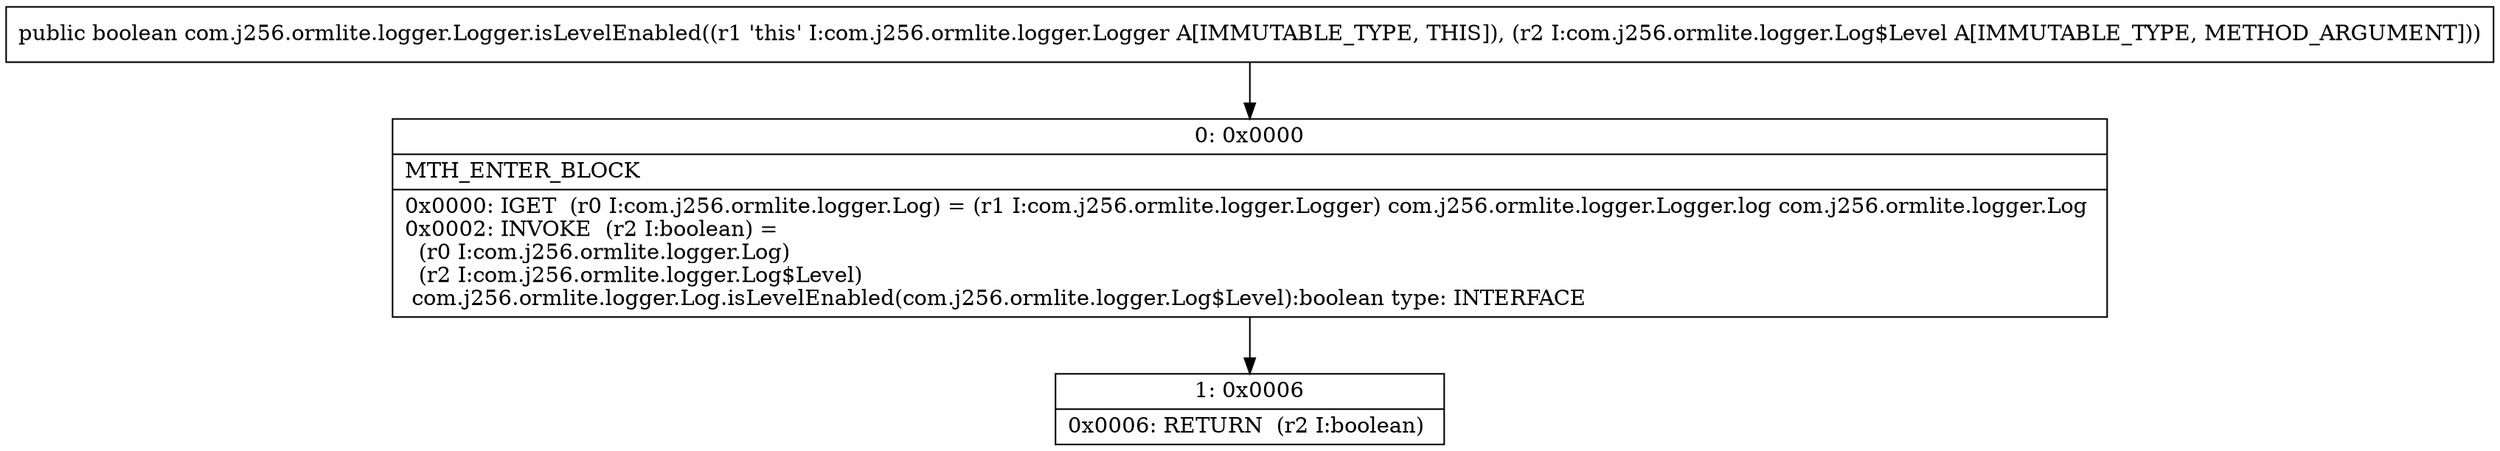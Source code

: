 digraph "CFG forcom.j256.ormlite.logger.Logger.isLevelEnabled(Lcom\/j256\/ormlite\/logger\/Log$Level;)Z" {
Node_0 [shape=record,label="{0\:\ 0x0000|MTH_ENTER_BLOCK\l|0x0000: IGET  (r0 I:com.j256.ormlite.logger.Log) = (r1 I:com.j256.ormlite.logger.Logger) com.j256.ormlite.logger.Logger.log com.j256.ormlite.logger.Log \l0x0002: INVOKE  (r2 I:boolean) = \l  (r0 I:com.j256.ormlite.logger.Log)\l  (r2 I:com.j256.ormlite.logger.Log$Level)\l com.j256.ormlite.logger.Log.isLevelEnabled(com.j256.ormlite.logger.Log$Level):boolean type: INTERFACE \l}"];
Node_1 [shape=record,label="{1\:\ 0x0006|0x0006: RETURN  (r2 I:boolean) \l}"];
MethodNode[shape=record,label="{public boolean com.j256.ormlite.logger.Logger.isLevelEnabled((r1 'this' I:com.j256.ormlite.logger.Logger A[IMMUTABLE_TYPE, THIS]), (r2 I:com.j256.ormlite.logger.Log$Level A[IMMUTABLE_TYPE, METHOD_ARGUMENT])) }"];
MethodNode -> Node_0;
Node_0 -> Node_1;
}

